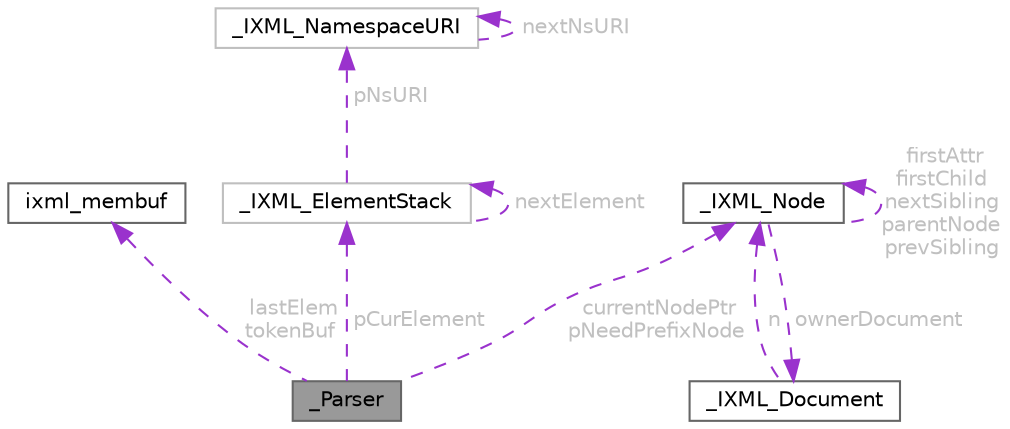 digraph "_Parser"
{
 // LATEX_PDF_SIZE
  bgcolor="transparent";
  edge [fontname=Helvetica,fontsize=10,labelfontname=Helvetica,labelfontsize=10];
  node [fontname=Helvetica,fontsize=10,shape=box,height=0.2,width=0.4];
  Node1 [id="Node000001",label="_Parser",height=0.2,width=0.4,color="gray40", fillcolor="grey60", style="filled", fontcolor="black",tooltip=" "];
  Node2 -> Node1 [id="edge1_Node000001_Node000002",dir="back",color="darkorchid3",style="dashed",tooltip=" ",label=" lastElem\ntokenBuf",fontcolor="grey" ];
  Node2 [id="Node000002",label="ixml_membuf",height=0.2,width=0.4,color="gray40", fillcolor="white", style="filled",URL="$structixml__membuf.html",tooltip="The ixml_membuf type."];
  Node3 -> Node1 [id="edge2_Node000001_Node000003",dir="back",color="darkorchid3",style="dashed",tooltip=" ",label=" currentNodePtr\npNeedPrefixNode",fontcolor="grey" ];
  Node3 [id="Node000003",label="_IXML_Node",height=0.2,width=0.4,color="gray40", fillcolor="white", style="filled",URL="$struct__IXML__Node.html",tooltip="Data structure common to all types of nodes."];
  Node3 -> Node3 [id="edge3_Node000003_Node000003",dir="back",color="darkorchid3",style="dashed",tooltip=" ",label=" firstAttr\nfirstChild\nnextSibling\nparentNode\nprevSibling",fontcolor="grey" ];
  Node4 -> Node3 [id="edge4_Node000003_Node000004",dir="back",color="darkorchid3",style="dashed",tooltip=" ",label=" ownerDocument",fontcolor="grey" ];
  Node4 [id="Node000004",label="_IXML_Document",height=0.2,width=0.4,color="gray40", fillcolor="white", style="filled",URL="$struct__IXML__Document.html",tooltip="Data structure representing the DOM Document."];
  Node3 -> Node4 [id="edge5_Node000004_Node000003",dir="back",color="darkorchid3",style="dashed",tooltip=" ",label=" n",fontcolor="grey" ];
  Node5 -> Node1 [id="edge6_Node000001_Node000005",dir="back",color="darkorchid3",style="dashed",tooltip=" ",label=" pCurElement",fontcolor="grey" ];
  Node5 [id="Node000005",label="_IXML_ElementStack",height=0.2,width=0.4,color="grey75", fillcolor="white", style="filled",URL="$struct__IXML__ElementStack.html",tooltip=" "];
  Node6 -> Node5 [id="edge7_Node000005_Node000006",dir="back",color="darkorchid3",style="dashed",tooltip=" ",label=" pNsURI",fontcolor="grey" ];
  Node6 [id="Node000006",label="_IXML_NamespaceURI",height=0.2,width=0.4,color="grey75", fillcolor="white", style="filled",URL="$struct__IXML__NamespaceURI.html",tooltip=" "];
  Node6 -> Node6 [id="edge8_Node000006_Node000006",dir="back",color="darkorchid3",style="dashed",tooltip=" ",label=" nextNsURI",fontcolor="grey" ];
  Node5 -> Node5 [id="edge9_Node000005_Node000005",dir="back",color="darkorchid3",style="dashed",tooltip=" ",label=" nextElement",fontcolor="grey" ];
}
